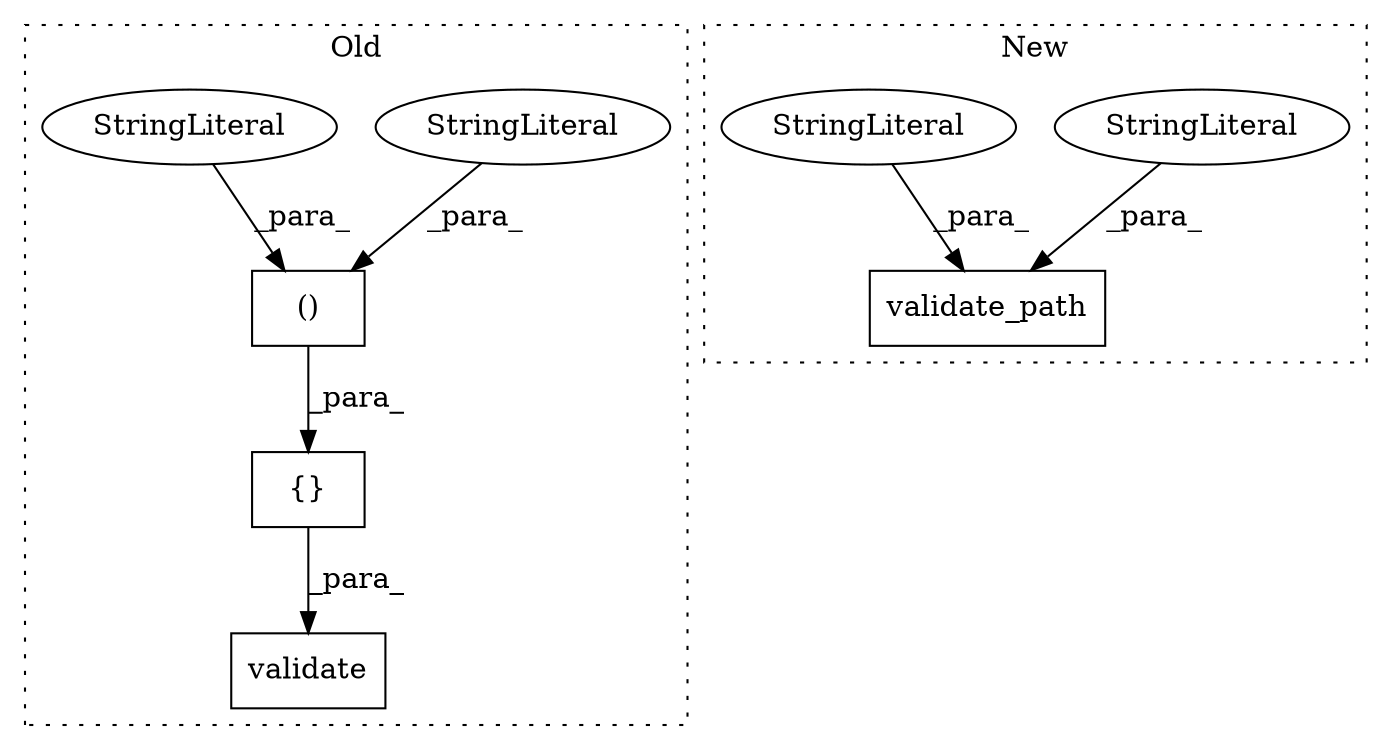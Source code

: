 digraph G {
subgraph cluster0 {
1 [label="()" a="106" s="1290" l="27" shape="box"];
3 [label="{}" a="4" s="1284,1317" l="6,2" shape="box"];
5 [label="StringLiteral" a="45" s="1308" l="9" shape="ellipse"];
6 [label="validate" a="32" s="1256,1319" l="9,1" shape="box"];
8 [label="StringLiteral" a="45" s="1290" l="5" shape="ellipse"];
label = "Old";
style="dotted";
}
subgraph cluster1 {
2 [label="validate_path" a="32" s="1235,1274" l="14,1" shape="box"];
4 [label="StringLiteral" a="45" s="1259" l="5" shape="ellipse"];
7 [label="StringLiteral" a="45" s="1265" l="9" shape="ellipse"];
label = "New";
style="dotted";
}
1 -> 3 [label="_para_"];
3 -> 6 [label="_para_"];
4 -> 2 [label="_para_"];
5 -> 1 [label="_para_"];
7 -> 2 [label="_para_"];
8 -> 1 [label="_para_"];
}